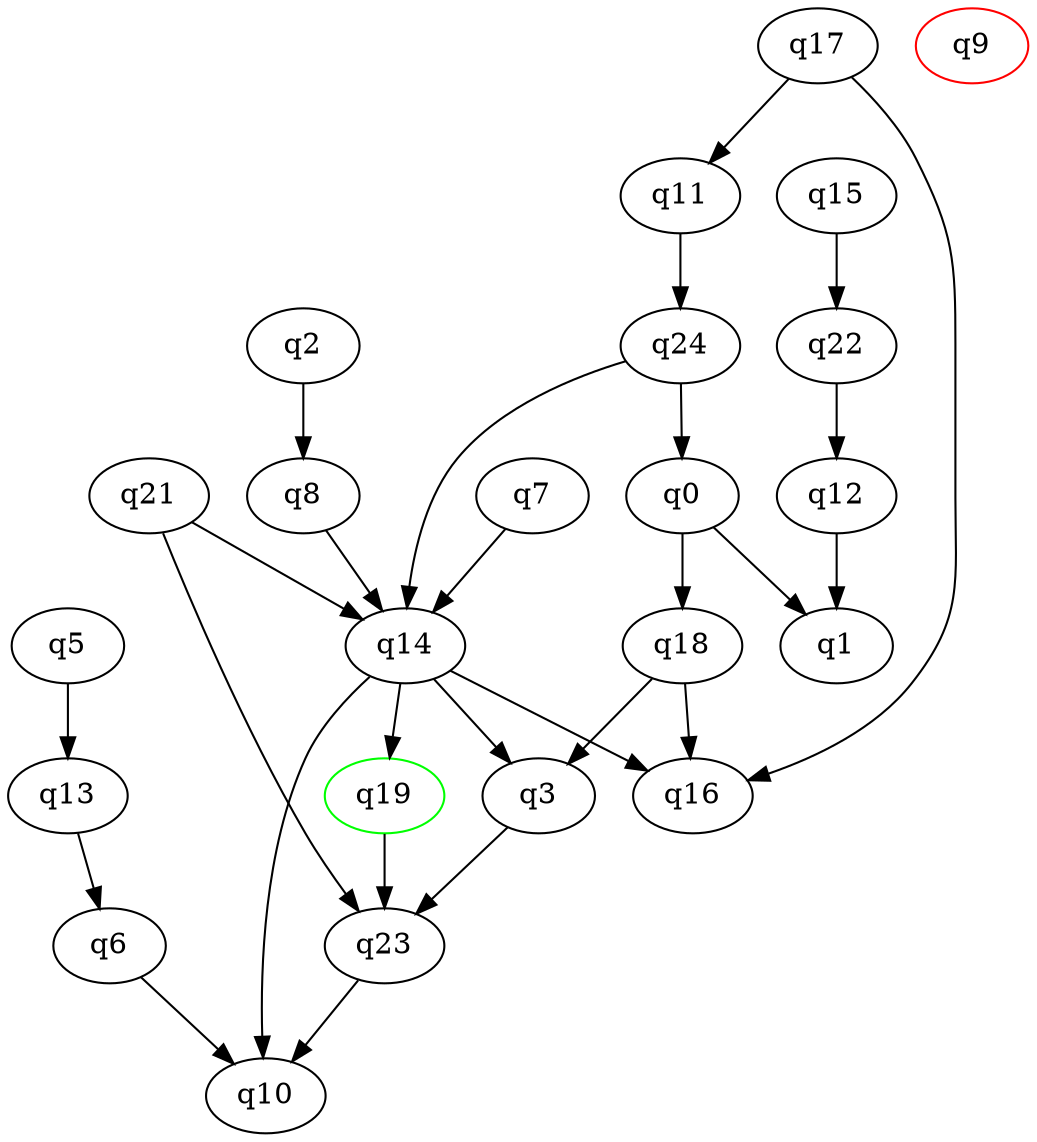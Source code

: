 digraph A{
q19 [initial=1,color=green];
q9 [final=1,color=red];
q0 -> q1;
q0 -> q18;
q2 -> q8;
q3 -> q23;
q5 -> q13;
q6 -> q10;
q7 -> q14;
q8 -> q14;
q11 -> q24;
q12 -> q1;
q13 -> q6;
q14 -> q3;
q14 -> q10;
q14 -> q16;
q14 -> q19;
q15 -> q22;
q17 -> q11;
q17 -> q16;
q18 -> q3;
q18 -> q16;
q19 -> q23;
q21 -> q14;
q21 -> q23;
q22 -> q12;
q23 -> q10;
q24 -> q0;
q24 -> q14;
}